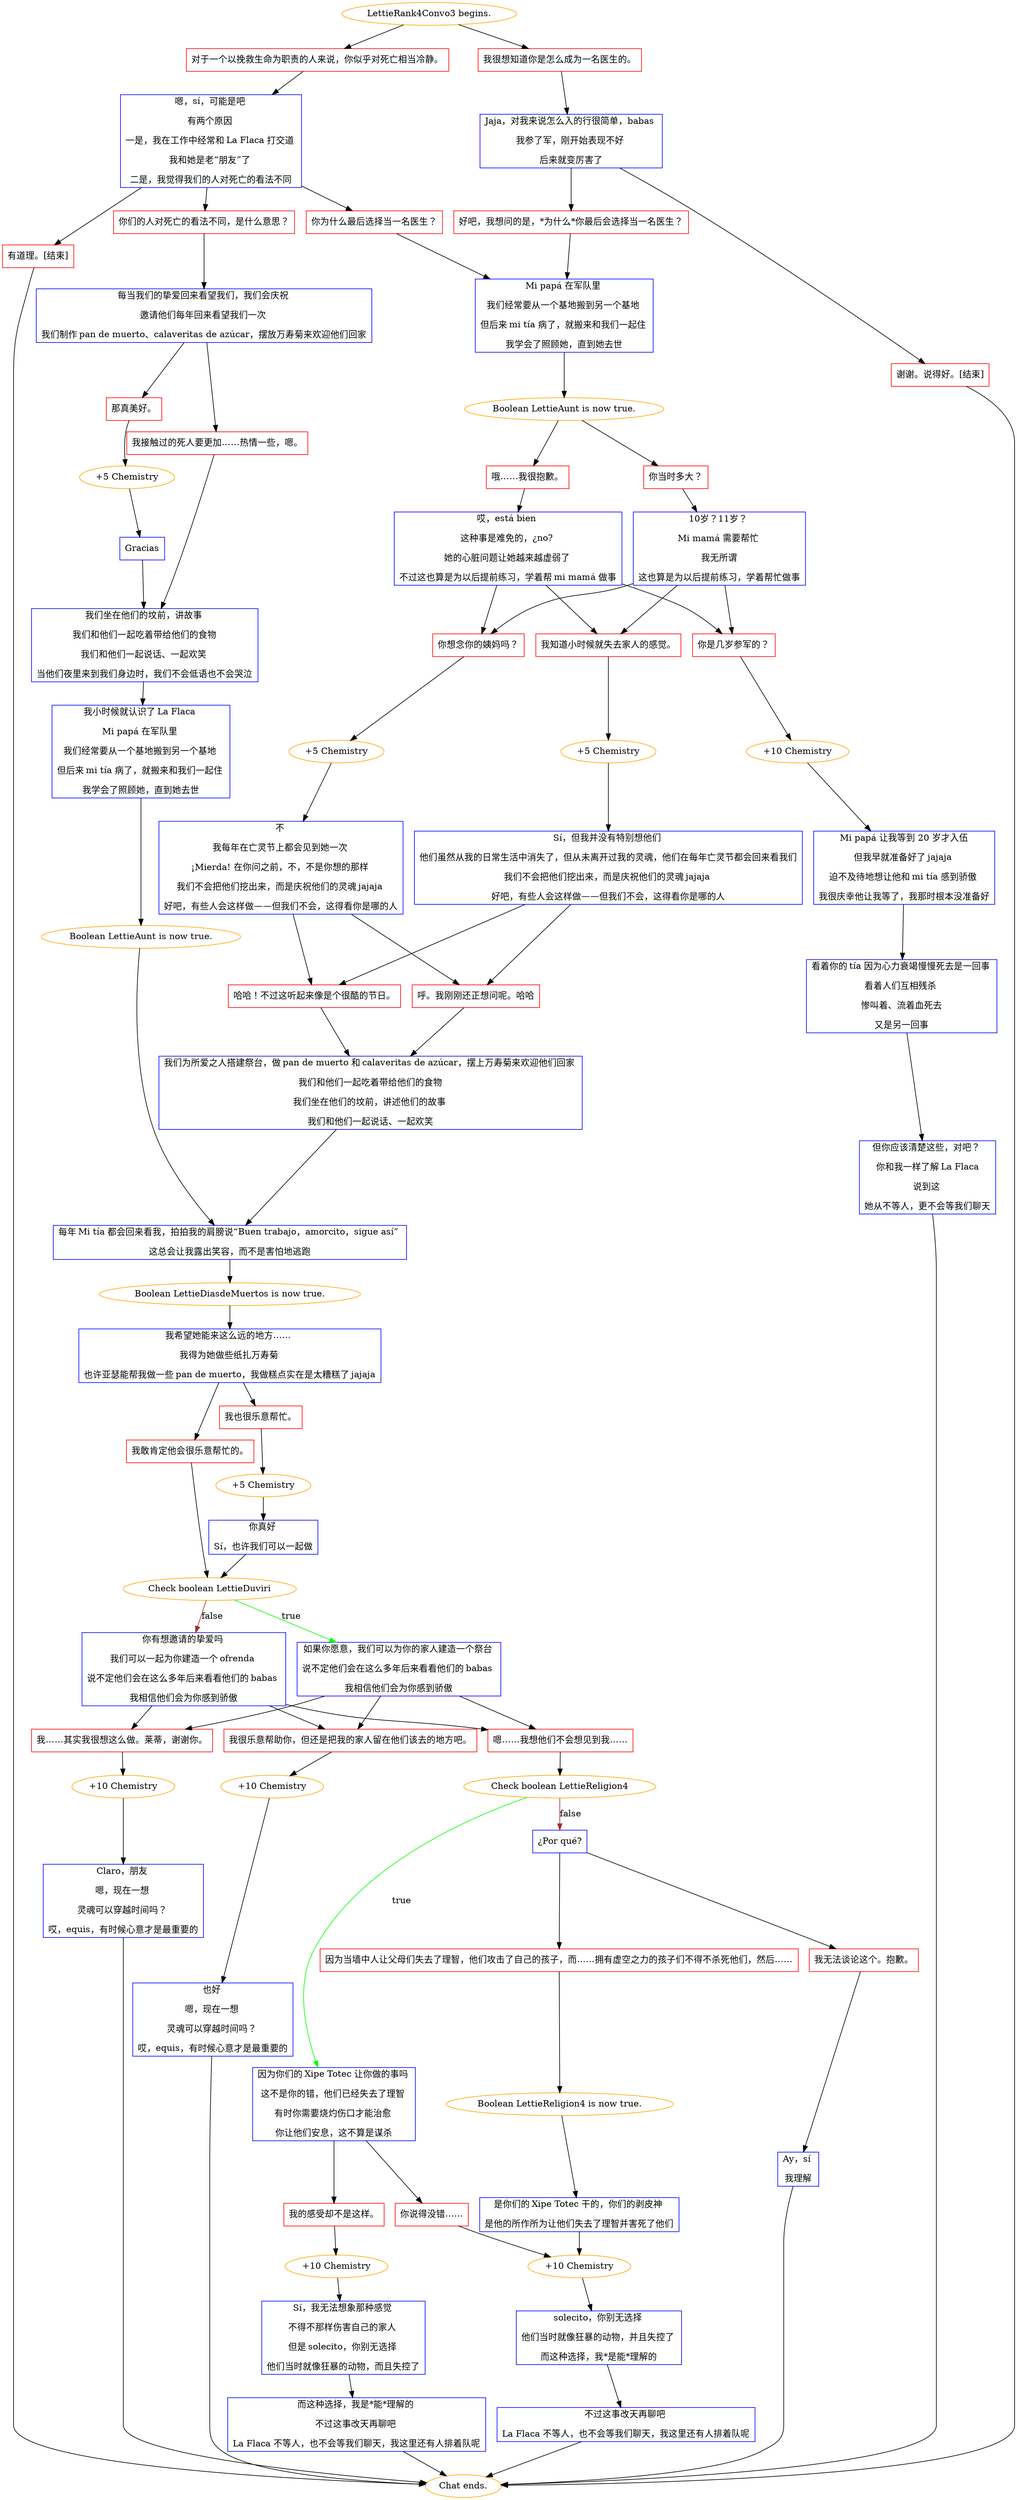 digraph {
	"LettieRank4Convo3 begins." [color=orange];
		"LettieRank4Convo3 begins." -> j1781148516;
		"LettieRank4Convo3 begins." -> j2077690664;
	j1781148516 [label="对于一个以挽救生命为职责的人来说，你似乎对死亡相当冷静。",shape=box,color=red];
		j1781148516 -> j3885692148;
	j2077690664 [label="我很想知道你是怎么成为一名医生的。",shape=box,color=red];
		j2077690664 -> j2740573975;
	j3885692148 [label="嗯，sí，可能是吧 
有两个原因 
一是，我在工作中经常和 La Flaca 打交道 
我和她是老“朋友”了 
二是，我觉得我们的人对死亡的看法不同",shape=box,color=blue];
		j3885692148 -> j1001500549;
		j3885692148 -> j3463096138;
		j3885692148 -> j2987969054;
	j2740573975 [label="Jaja，对我来说怎么入的行很简单，babas 
我参了军，刚开始表现不好 
后来就变厉害了",shape=box,color=blue];
		j2740573975 -> j2807124696;
		j2740573975 -> j2939424944;
	j1001500549 [label="你们的人对死亡的看法不同，是什么意思？",shape=box,color=red];
		j1001500549 -> j2311708721;
	j3463096138 [label="你为什么最后选择当一名医生？",shape=box,color=red];
		j3463096138 -> j1319966126;
	j2987969054 [label="有道理。[结束]",shape=box,color=red];
		j2987969054 -> "Chat ends.";
	j2807124696 [label="好吧，我想问的是，*为什么*你最后会选择当一名医生？",shape=box,color=red];
		j2807124696 -> j1319966126;
	j2939424944 [label="谢谢。说得好。[结束]",shape=box,color=red];
		j2939424944 -> "Chat ends.";
	j2311708721 [label="每当我们的挚爱回来看望我们，我们会庆祝 
邀请他们每年回来看望我们一次 
我们制作 pan de muerto、calaveritas de azúcar，摆放万寿菊来欢迎他们回家",shape=box,color=blue];
		j2311708721 -> j452269670;
		j2311708721 -> j4198447649;
	j1319966126 [label="Mi papá 在军队里 
我们经常要从一个基地搬到另一个基地 
但后来 mi tía 病了，就搬来和我们一起住 
我学会了照顾她，直到她去世",shape=box,color=blue];
		j1319966126 -> j2985861959;
	"Chat ends." [color=orange];
	j452269670 [label="我接触过的死人要更加……热情一些，嗯。",shape=box,color=red];
		j452269670 -> j1933325365;
	j4198447649 [label="那真美好。",shape=box,color=red];
		j4198447649 -> j1527097978;
	j2985861959 [label="Boolean LettieAunt is now true.",color=orange];
		j2985861959 -> j1243195555;
		j2985861959 -> j1792532573;
	j1933325365 [label="我们坐在他们的坟前，讲故事 
我们和他们一起吃着带给他们的食物
我们和他们一起说话、一起欢笑 
当他们夜里来到我们身边时，我们不会低语也不会哭泣",shape=box,color=blue];
		j1933325365 -> j2730060570;
	j1527097978 [label="+5 Chemistry",color=orange];
		j1527097978 -> j3361272915;
	j1243195555 [label="哦……我很抱歉。",shape=box,color=red];
		j1243195555 -> j3898233295;
	j1792532573 [label="你当时多大？",shape=box,color=red];
		j1792532573 -> j3963584052;
	j2730060570 [label="我小时候就认识了 La Flaca 
Mi papá 在军队里 
我们经常要从一个基地搬到另一个基地 
但后来 mi tía 病了，就搬来和我们一起住 
我学会了照顾她，直到她去世",shape=box,color=blue];
		j2730060570 -> j1795083366;
	j3361272915 [label="Gracias",shape=box,color=blue];
		j3361272915 -> j1933325365;
	j3898233295 [label="哎，está bien 
这种事是难免的，¿no? 
她的心脏问题让她越来越虚弱了 
不过这也算是为以后提前练习，学着帮 mi mamá 做事",shape=box,color=blue];
		j3898233295 -> j1567118954;
		j3898233295 -> j2836428916;
		j3898233295 -> j2013680438;
	j3963584052 [label="10岁？11岁？ 
Mi mamá 需要帮忙 
我无所谓
这也算是为以后提前练习，学着帮忙做事",shape=box,color=blue];
		j3963584052 -> j1567118954;
		j3963584052 -> j2836428916;
		j3963584052 -> j2013680438;
	j1795083366 [label="Boolean LettieAunt is now true.",color=orange];
		j1795083366 -> j1806311838;
	j1567118954 [label="你想念你的姨妈吗？",shape=box,color=red];
		j1567118954 -> j128515286;
	j2836428916 [label="我知道小时候就失去家人的感觉。",shape=box,color=red];
		j2836428916 -> j2383345166;
	j2013680438 [label="你是几岁参军的？",shape=box,color=red];
		j2013680438 -> j1552933890;
	j1806311838 [label="每年 Mi tía 都会回来看我，拍拍我的肩膀说“Buen trabajo，amorcito，sigue así” 
这总会让我露出笑容，而不是害怕地逃跑",shape=box,color=blue];
		j1806311838 -> j977217108;
	j128515286 [label="+5 Chemistry",color=orange];
		j128515286 -> j2205476755;
	j2383345166 [label="+5 Chemistry",color=orange];
		j2383345166 -> j4116662758;
	j1552933890 [label="+10 Chemistry",color=orange];
		j1552933890 -> j2594175746;
	j977217108 [label="Boolean LettieDiasdeMuertos is now true.",color=orange];
		j977217108 -> j3982607512;
	j2205476755 [label="不 
我每年在亡灵节上都会见到她一次 
¡Mierda! 在你问之前，不，不是你想的那样 
我们不会把他们挖出来，而是庆祝他们的灵魂 jajaja 
好吧，有些人会这样做——但我们不会，这得看你是哪的人",shape=box,color=blue];
		j2205476755 -> j2605422986;
		j2205476755 -> j1499283432;
	j4116662758 [label="Sí，但我并没有特别想他们 
他们虽然从我的日常生活中消失了，但从未离开过我的灵魂，他们在每年亡灵节都会回来看我们
我们不会把他们挖出来，而是庆祝他们的灵魂 jajaja 
好吧，有些人会这样做——但我们不会，这得看你是哪的人",shape=box,color=blue];
		j4116662758 -> j2605422986;
		j4116662758 -> j1499283432;
	j2594175746 [label="Mi papá 让我等到 20 岁才入伍
但我早就准备好了 jajaja 
迫不及待地想让他和 mi tía 感到骄傲 
我很庆幸他让我等了，我那时根本没准备好",shape=box,color=blue];
		j2594175746 -> j58463918;
	j3982607512 [label="我希望她能来这么远的地方…… 
我得为她做些纸扎万寿菊 
也许亚瑟能帮我做一些 pan de muerto，我做糕点实在是太糟糕了 jajaja",shape=box,color=blue];
		j3982607512 -> j708330287;
		j3982607512 -> j1198663430;
	j2605422986 [label="呼。我刚刚还正想问呢。哈哈",shape=box,color=red];
		j2605422986 -> j2221315983;
	j1499283432 [label="哈哈！不过这听起来像是个很酷的节日。",shape=box,color=red];
		j1499283432 -> j2221315983;
	j58463918 [label="看着你的 tía 因为心力衰竭慢慢死去是一回事 
看着人们互相残杀 
惨叫着、流着血死去
又是另一回事",shape=box,color=blue];
		j58463918 -> j36227183;
	j708330287 [label="我敢肯定他会很乐意帮忙的。",shape=box,color=red];
		j708330287 -> j3018346605;
	j1198663430 [label="我也很乐意帮忙。",shape=box,color=red];
		j1198663430 -> j3421187058;
	j2221315983 [label="我们为所爱之人搭建祭台，做 pan de muerto 和 calaveritas de azúcar，摆上万寿菊来欢迎他们回家 
我们和他们一起吃着带给他们的食物
我们坐在他们的坟前，讲述他们的故事 
我们和他们一起说话、一起欢笑",shape=box,color=blue];
		j2221315983 -> j1806311838;
	j36227183 [label="但你应该清楚这些，对吧？ 
你和我一样了解 La Flaca
说到这 
她从不等人，更不会等我们聊天",shape=box,color=blue];
		j36227183 -> "Chat ends.";
	j3018346605 [label="Check boolean LettieDuviri",color=orange];
		j3018346605 -> j2665083318 [label=true,color=green];
		j3018346605 -> j2471479222 [label=false,color=brown];
	j3421187058 [label="+5 Chemistry",color=orange];
		j3421187058 -> j1989116532;
	j2665083318 [label="如果你愿意，我们可以为你的家人建造一个祭台 
说不定他们会在这么多年后来看看他们的 babas 
我相信他们会为你感到骄傲",shape=box,color=blue];
		j2665083318 -> j3688605964;
		j2665083318 -> j373663829;
		j2665083318 -> j710839369;
	j2471479222 [label="你有想邀请的挚爱吗 
我们可以一起为你建造一个 ofrenda 
说不定他们会在这么多年后来看看他们的 babas 
我相信他们会为你感到骄傲",shape=box,color=blue];
		j2471479222 -> j3688605964;
		j2471479222 -> j373663829;
		j2471479222 -> j710839369;
	j1989116532 [label="你真好 
Sí，也许我们可以一起做",shape=box,color=blue];
		j1989116532 -> j3018346605;
	j3688605964 [label="我……其实我很想这么做。莱蒂，谢谢你。",shape=box,color=red];
		j3688605964 -> j349834724;
	j373663829 [label="我很乐意帮助你，但还是把我的家人留在他们该去的地方吧。",shape=box,color=red];
		j373663829 -> j347015582;
	j710839369 [label="嗯……我想他们不会想见到我……",shape=box,color=red];
		j710839369 -> j4115334670;
	j349834724 [label="+10 Chemistry",color=orange];
		j349834724 -> j3600616746;
	j347015582 [label="+10 Chemistry",color=orange];
		j347015582 -> j1017558674;
	j4115334670 [label="Check boolean LettieReligion4",color=orange];
		j4115334670 -> j1607815324 [label=true,color=green];
		j4115334670 -> j2194251521 [label=false,color=brown];
	j3600616746 [label="Claro，朋友 
嗯，现在一想 
灵魂可以穿越时间吗？ 
哎，equis，有时候心意才是最重要的",shape=box,color=blue];
		j3600616746 -> "Chat ends.";
	j1017558674 [label="也好 
嗯，现在一想 
灵魂可以穿越时间吗？ 
哎，equis，有时候心意才是最重要的",shape=box,color=blue];
		j1017558674 -> "Chat ends.";
	j1607815324 [label="因为你们的 Xipe Totec 让你做的事吗 
这不是你的错，他们已经失去了理智 
有时你需要烧灼伤口才能治愈 
你让他们安息，这不算是谋杀",shape=box,color=blue];
		j1607815324 -> j926705253;
		j1607815324 -> j2770427965;
	j2194251521 [label="¿Por qué?",shape=box,color=blue];
		j2194251521 -> j2133600240;
		j2194251521 -> j777548635;
	j926705253 [label="我的感受却不是这样。",shape=box,color=red];
		j926705253 -> j2072797628;
	j2770427965 [label="你说得没错……",shape=box,color=red];
		j2770427965 -> j3411150528;
	j2133600240 [label="因为当墙中人让父母们失去了理智，他们攻击了自己的孩子，而……拥有虚空之力的孩子们不得不杀死他们，然后……",shape=box,color=red];
		j2133600240 -> j2891550517;
	j777548635 [label="我无法谈论这个。抱歉。",shape=box,color=red];
		j777548635 -> j2310462438;
	j2072797628 [label="+10 Chemistry",color=orange];
		j2072797628 -> j1538311735;
	j3411150528 [label="+10 Chemistry",color=orange];
		j3411150528 -> j4217369690;
	j2891550517 [label="Boolean LettieReligion4 is now true.",color=orange];
		j2891550517 -> j1082346464;
	j2310462438 [label="Ay，sí 
我理解",shape=box,color=blue];
		j2310462438 -> "Chat ends.";
	j1538311735 [label="Sí，我无法想象那种感觉 
不得不那样伤害自己的家人 
但是 solecito，你别无选择 
他们当时就像狂暴的动物，而且失控了",shape=box,color=blue];
		j1538311735 -> j2948889596;
	j4217369690 [label="solecito，你别无选择 
他们当时就像狂暴的动物，并且失控了 
而这种选择，我*是能*理解的",shape=box,color=blue];
		j4217369690 -> j1932620595;
	j1082346464 [label="是你们的 Xipe Totec 干的，你们的剥皮神 
是他的所作所为让他们失去了理智并害死了他们",shape=box,color=blue];
		j1082346464 -> j3411150528;
	j2948889596 [label="而这种选择，我是*能*理解的 
不过这事改天再聊吧 
La Flaca 不等人，也不会等我们聊天，我这里还有人排着队呢",shape=box,color=blue];
		j2948889596 -> "Chat ends.";
	j1932620595 [label="不过这事改天再聊吧 
La Flaca 不等人，也不会等我们聊天，我这里还有人排着队呢",shape=box,color=blue];
		j1932620595 -> "Chat ends.";
}